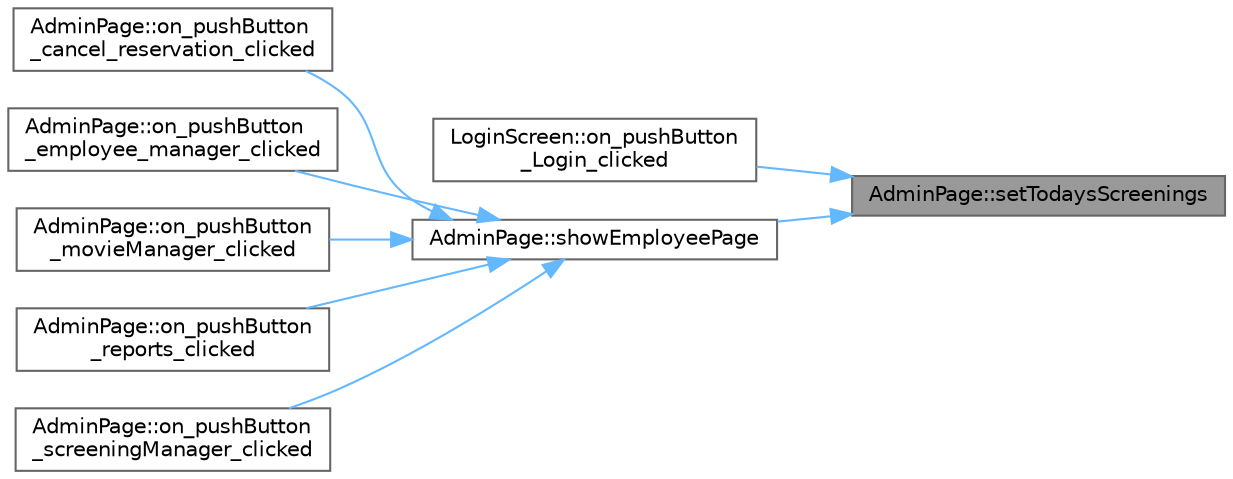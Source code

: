 digraph "AdminPage::setTodaysScreenings"
{
 // LATEX_PDF_SIZE
  bgcolor="transparent";
  edge [fontname=Helvetica,fontsize=10,labelfontname=Helvetica,labelfontsize=10];
  node [fontname=Helvetica,fontsize=10,shape=box,height=0.2,width=0.4];
  rankdir="RL";
  Node1 [id="Node000001",label="AdminPage::setTodaysScreenings",height=0.2,width=0.4,color="gray40", fillcolor="grey60", style="filled", fontcolor="black",tooltip="This function sets the table view with today's screenings, gets data from database."];
  Node1 -> Node2 [id="edge1_Node000001_Node000002",dir="back",color="steelblue1",style="solid",tooltip=" "];
  Node2 [id="Node000002",label="LoginScreen::on_pushButton\l_Login_clicked",height=0.2,width=0.4,color="grey40", fillcolor="white", style="filled",URL="$class_login_screen.html#a65dbcaba2339aef3a753b3373918ca75",tooltip="This function checks the username and password entered by the user and logs in the user if the inform..."];
  Node1 -> Node3 [id="edge2_Node000001_Node000003",dir="back",color="steelblue1",style="solid",tooltip=" "];
  Node3 [id="Node000003",label="AdminPage::showEmployeePage",height=0.2,width=0.4,color="grey40", fillcolor="white", style="filled",URL="$class_admin_page.html#a399a09b8831b94aad4f18ea18eb3a310",tooltip="This function shows the employee page."];
  Node3 -> Node4 [id="edge3_Node000003_Node000004",dir="back",color="steelblue1",style="solid",tooltip=" "];
  Node4 [id="Node000004",label="AdminPage::on_pushButton\l_cancel_reservation_clicked",height=0.2,width=0.4,color="grey40", fillcolor="white", style="filled",URL="$class_admin_page.html#a21e77793a5e736b1dcc5ad68064025aa",tooltip="This function shows the cancel reservation page."];
  Node3 -> Node5 [id="edge4_Node000003_Node000005",dir="back",color="steelblue1",style="solid",tooltip=" "];
  Node5 [id="Node000005",label="AdminPage::on_pushButton\l_employee_manager_clicked",height=0.2,width=0.4,color="grey40", fillcolor="white", style="filled",URL="$class_admin_page.html#af6326670c9da86c383cdf6f5b8bb964f",tooltip="This function shows the employee manager page."];
  Node3 -> Node6 [id="edge5_Node000003_Node000006",dir="back",color="steelblue1",style="solid",tooltip=" "];
  Node6 [id="Node000006",label="AdminPage::on_pushButton\l_movieManager_clicked",height=0.2,width=0.4,color="grey40", fillcolor="white", style="filled",URL="$class_admin_page.html#a956db105117d94782be979b029d4d256",tooltip="This function shows the movie manager page and transfers database to it."];
  Node3 -> Node7 [id="edge6_Node000003_Node000007",dir="back",color="steelblue1",style="solid",tooltip=" "];
  Node7 [id="Node000007",label="AdminPage::on_pushButton\l_reports_clicked",height=0.2,width=0.4,color="grey40", fillcolor="white", style="filled",URL="$class_admin_page.html#a54f9d6a626f827b889edcf4e129002c3",tooltip="This function shows the report page and hides current one."];
  Node3 -> Node8 [id="edge7_Node000003_Node000008",dir="back",color="steelblue1",style="solid",tooltip=" "];
  Node8 [id="Node000008",label="AdminPage::on_pushButton\l_screeningManager_clicked",height=0.2,width=0.4,color="grey40", fillcolor="white", style="filled",URL="$class_admin_page.html#aeffbb5ce7c81535a2e12d3df0fedff41",tooltip="This function creates, transfers database and shows screening manager screeen."];
}
